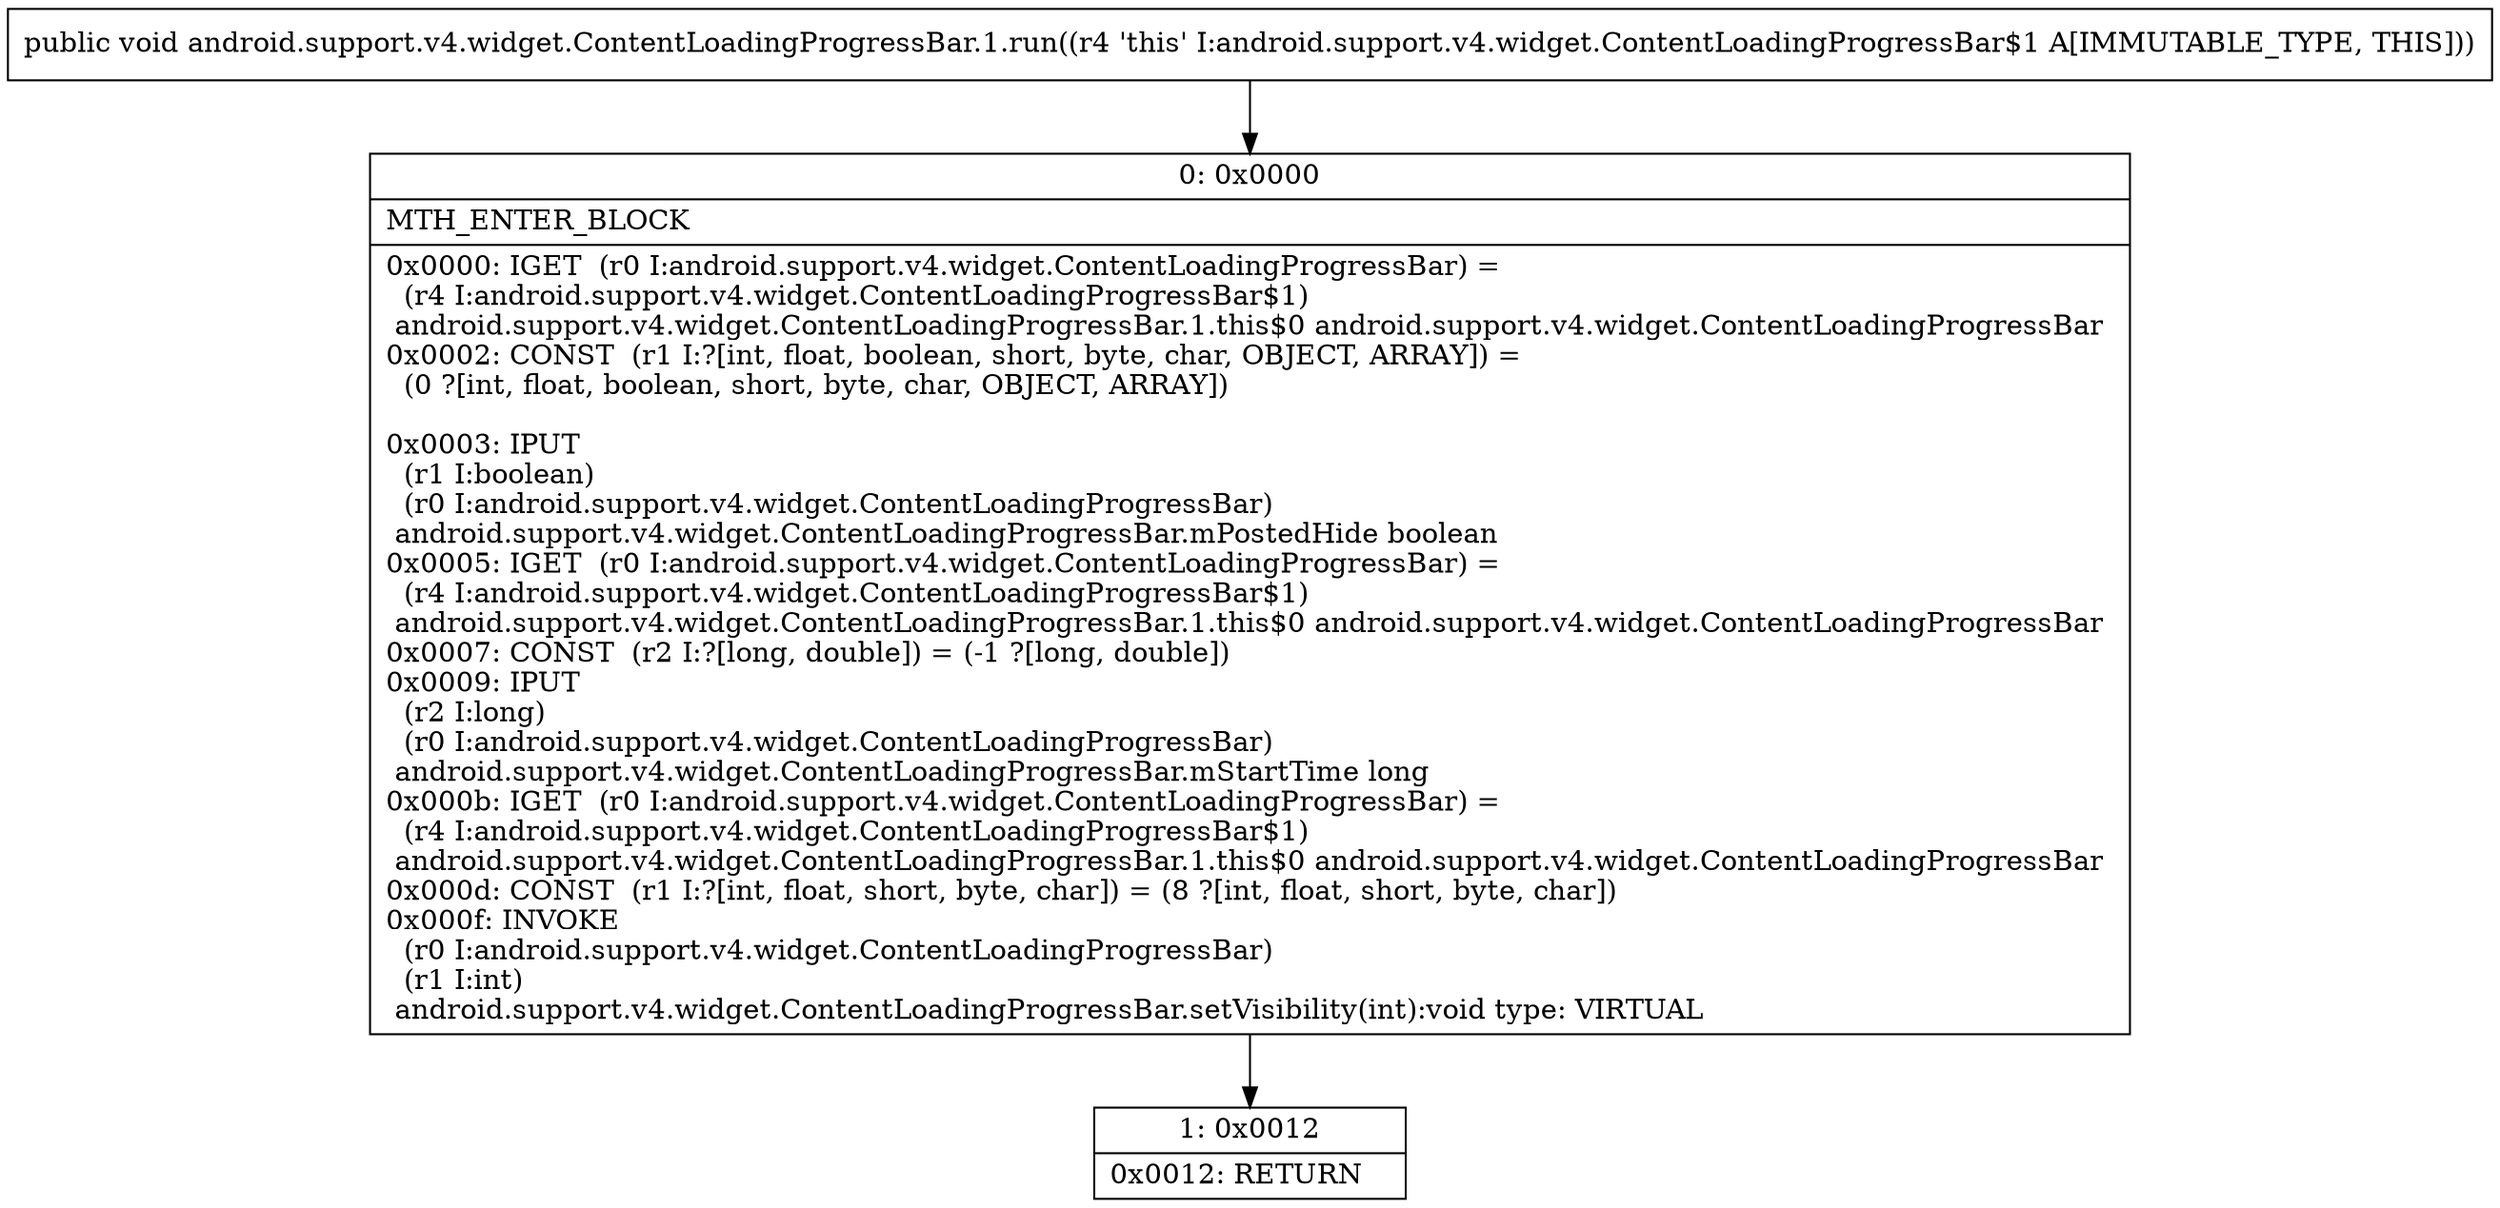 digraph "CFG forandroid.support.v4.widget.ContentLoadingProgressBar.1.run()V" {
Node_0 [shape=record,label="{0\:\ 0x0000|MTH_ENTER_BLOCK\l|0x0000: IGET  (r0 I:android.support.v4.widget.ContentLoadingProgressBar) = \l  (r4 I:android.support.v4.widget.ContentLoadingProgressBar$1)\l android.support.v4.widget.ContentLoadingProgressBar.1.this$0 android.support.v4.widget.ContentLoadingProgressBar \l0x0002: CONST  (r1 I:?[int, float, boolean, short, byte, char, OBJECT, ARRAY]) = \l  (0 ?[int, float, boolean, short, byte, char, OBJECT, ARRAY])\l \l0x0003: IPUT  \l  (r1 I:boolean)\l  (r0 I:android.support.v4.widget.ContentLoadingProgressBar)\l android.support.v4.widget.ContentLoadingProgressBar.mPostedHide boolean \l0x0005: IGET  (r0 I:android.support.v4.widget.ContentLoadingProgressBar) = \l  (r4 I:android.support.v4.widget.ContentLoadingProgressBar$1)\l android.support.v4.widget.ContentLoadingProgressBar.1.this$0 android.support.v4.widget.ContentLoadingProgressBar \l0x0007: CONST  (r2 I:?[long, double]) = (\-1 ?[long, double]) \l0x0009: IPUT  \l  (r2 I:long)\l  (r0 I:android.support.v4.widget.ContentLoadingProgressBar)\l android.support.v4.widget.ContentLoadingProgressBar.mStartTime long \l0x000b: IGET  (r0 I:android.support.v4.widget.ContentLoadingProgressBar) = \l  (r4 I:android.support.v4.widget.ContentLoadingProgressBar$1)\l android.support.v4.widget.ContentLoadingProgressBar.1.this$0 android.support.v4.widget.ContentLoadingProgressBar \l0x000d: CONST  (r1 I:?[int, float, short, byte, char]) = (8 ?[int, float, short, byte, char]) \l0x000f: INVOKE  \l  (r0 I:android.support.v4.widget.ContentLoadingProgressBar)\l  (r1 I:int)\l android.support.v4.widget.ContentLoadingProgressBar.setVisibility(int):void type: VIRTUAL \l}"];
Node_1 [shape=record,label="{1\:\ 0x0012|0x0012: RETURN   \l}"];
MethodNode[shape=record,label="{public void android.support.v4.widget.ContentLoadingProgressBar.1.run((r4 'this' I:android.support.v4.widget.ContentLoadingProgressBar$1 A[IMMUTABLE_TYPE, THIS])) }"];
MethodNode -> Node_0;
Node_0 -> Node_1;
}

